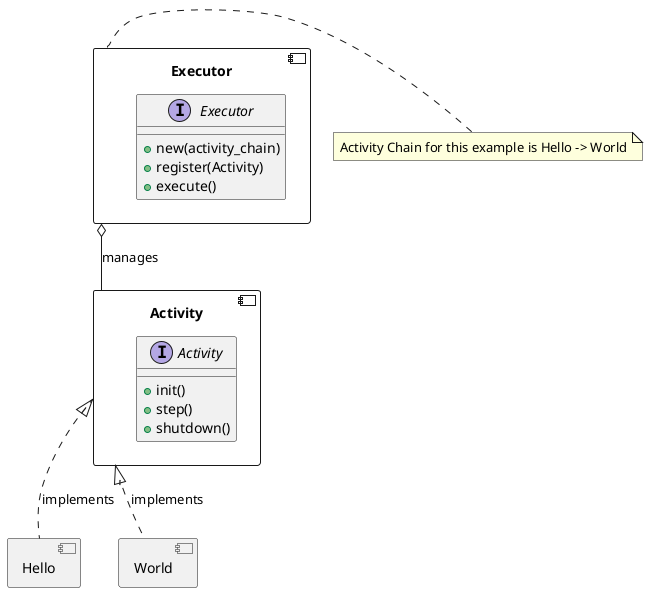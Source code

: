 @startuml
component "Executor" {
   interface Executor {
        + new(activity_chain)
        + register(Activity)
        + execute()
    }
}

    note right of Executor
        Activity Chain for this example is Hello -> World
    end note

component "Activity" {
   interface Activity {
        + init()
        + step()
        + shutdown()
    }
}

component "Hello" {

}
component "World" {

}


Executor o-- Activity : "manages"
Activity <|.. Hello : "implements"
Activity <|.. World : "implements"

@enduml

